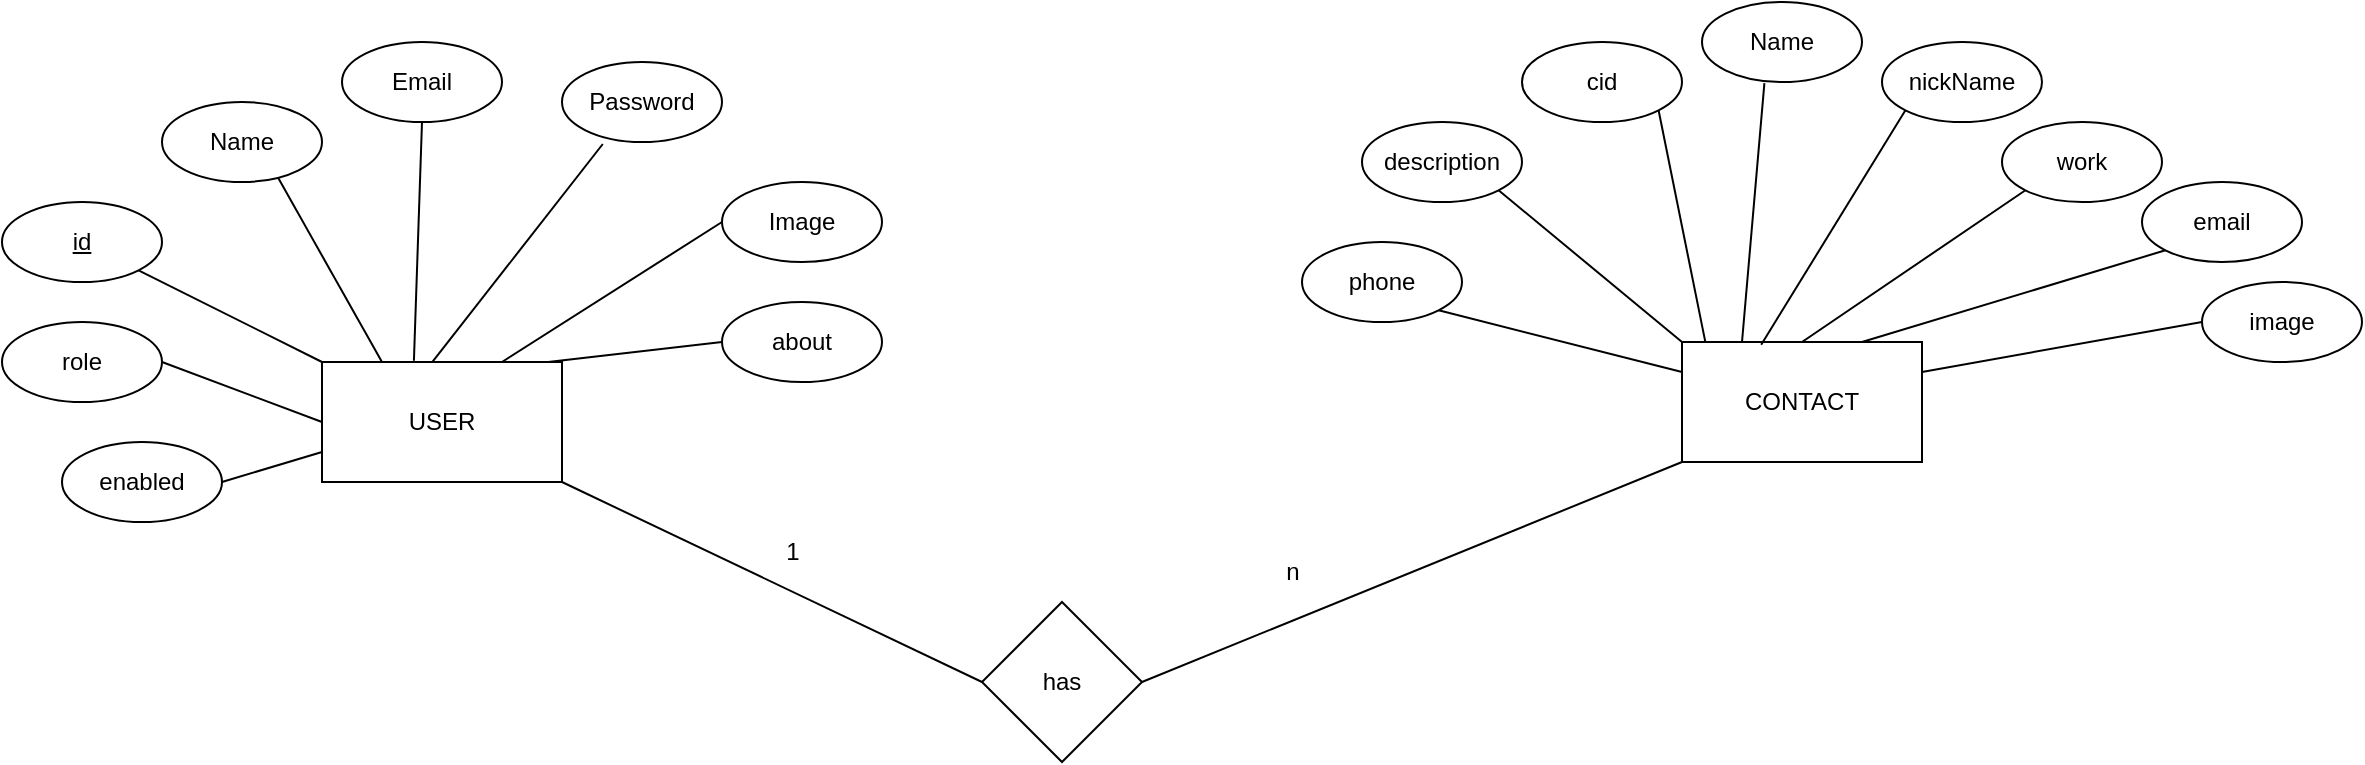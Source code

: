 <mxfile version="21.6.1" type="github">
  <diagram name="Page-1" id="QdCy8k0QCse23ssXacSh">
    <mxGraphModel dx="1050" dy="587" grid="1" gridSize="10" guides="1" tooltips="1" connect="1" arrows="1" fold="1" page="1" pageScale="1" pageWidth="1200" pageHeight="1920" math="0" shadow="0">
      <root>
        <mxCell id="0" />
        <mxCell id="1" parent="0" />
        <mxCell id="Jkfbep3SMitjDdXwMNfX-2" value="CONTACT" style="rounded=0;whiteSpace=wrap;html=1;" parent="1" vertex="1">
          <mxGeometry x="840" y="230" width="120" height="60" as="geometry" />
        </mxCell>
        <mxCell id="Jkfbep3SMitjDdXwMNfX-3" value="about" style="ellipse;whiteSpace=wrap;html=1;" parent="1" vertex="1">
          <mxGeometry x="360" y="210" width="80" height="40" as="geometry" />
        </mxCell>
        <mxCell id="Jkfbep3SMitjDdXwMNfX-4" value="&lt;u&gt;id&lt;/u&gt;" style="ellipse;whiteSpace=wrap;html=1;" parent="1" vertex="1">
          <mxGeometry y="160" width="80" height="40" as="geometry" />
        </mxCell>
        <mxCell id="Jkfbep3SMitjDdXwMNfX-5" value="Image" style="ellipse;whiteSpace=wrap;html=1;" parent="1" vertex="1">
          <mxGeometry x="360" y="150" width="80" height="40" as="geometry" />
        </mxCell>
        <mxCell id="Jkfbep3SMitjDdXwMNfX-6" value="Password" style="ellipse;whiteSpace=wrap;html=1;" parent="1" vertex="1">
          <mxGeometry x="280" y="90" width="80" height="40" as="geometry" />
        </mxCell>
        <mxCell id="Jkfbep3SMitjDdXwMNfX-7" value="Email" style="ellipse;whiteSpace=wrap;html=1;" parent="1" vertex="1">
          <mxGeometry x="170" y="80" width="80" height="40" as="geometry" />
        </mxCell>
        <mxCell id="Jkfbep3SMitjDdXwMNfX-8" value="Name" style="ellipse;whiteSpace=wrap;html=1;" parent="1" vertex="1">
          <mxGeometry x="80" y="110" width="80" height="40" as="geometry" />
        </mxCell>
        <mxCell id="Jkfbep3SMitjDdXwMNfX-9" value="role" style="ellipse;whiteSpace=wrap;html=1;" parent="1" vertex="1">
          <mxGeometry y="220" width="80" height="40" as="geometry" />
        </mxCell>
        <mxCell id="Jkfbep3SMitjDdXwMNfX-10" value="enabled" style="ellipse;whiteSpace=wrap;html=1;" parent="1" vertex="1">
          <mxGeometry x="30" y="280" width="80" height="40" as="geometry" />
        </mxCell>
        <mxCell id="Jkfbep3SMitjDdXwMNfX-11" value="" style="endArrow=none;html=1;rounded=0;entryX=0.725;entryY=0.945;entryDx=0;entryDy=0;entryPerimeter=0;exitX=0.25;exitY=0;exitDx=0;exitDy=0;" parent="1" source="Jkfbep3SMitjDdXwMNfX-1" target="Jkfbep3SMitjDdXwMNfX-8" edge="1">
          <mxGeometry width="50" height="50" relative="1" as="geometry">
            <mxPoint x="390" y="330" as="sourcePoint" />
            <mxPoint x="440" y="280" as="targetPoint" />
          </mxGeometry>
        </mxCell>
        <mxCell id="Jkfbep3SMitjDdXwMNfX-12" value="" style="endArrow=none;html=1;rounded=0;entryX=0;entryY=0.5;entryDx=0;entryDy=0;exitX=0.75;exitY=0;exitDx=0;exitDy=0;" parent="1" source="Jkfbep3SMitjDdXwMNfX-1" target="Jkfbep3SMitjDdXwMNfX-5" edge="1">
          <mxGeometry width="50" height="50" relative="1" as="geometry">
            <mxPoint x="200" y="240" as="sourcePoint" />
            <mxPoint x="148" y="158" as="targetPoint" />
          </mxGeometry>
        </mxCell>
        <mxCell id="Jkfbep3SMitjDdXwMNfX-13" value="" style="endArrow=none;html=1;rounded=0;entryX=0.255;entryY=1.025;entryDx=0;entryDy=0;entryPerimeter=0;exitX=0.443;exitY=0.043;exitDx=0;exitDy=0;exitPerimeter=0;" parent="1" source="Jkfbep3SMitjDdXwMNfX-1" target="Jkfbep3SMitjDdXwMNfX-6" edge="1">
          <mxGeometry width="50" height="50" relative="1" as="geometry">
            <mxPoint x="210" y="250" as="sourcePoint" />
            <mxPoint x="158" y="168" as="targetPoint" />
          </mxGeometry>
        </mxCell>
        <mxCell id="Jkfbep3SMitjDdXwMNfX-14" value="" style="endArrow=none;html=1;rounded=0;entryX=0.5;entryY=1;entryDx=0;entryDy=0;exitX=0.383;exitY=-0.01;exitDx=0;exitDy=0;exitPerimeter=0;" parent="1" source="Jkfbep3SMitjDdXwMNfX-1" target="Jkfbep3SMitjDdXwMNfX-7" edge="1">
          <mxGeometry width="50" height="50" relative="1" as="geometry">
            <mxPoint x="220" y="260" as="sourcePoint" />
            <mxPoint x="168" y="178" as="targetPoint" />
          </mxGeometry>
        </mxCell>
        <mxCell id="Jkfbep3SMitjDdXwMNfX-16" value="" style="endArrow=none;html=1;rounded=0;entryX=0.87;entryY=0.017;entryDx=0;entryDy=0;exitX=0;exitY=0.5;exitDx=0;exitDy=0;entryPerimeter=0;" parent="1" source="Jkfbep3SMitjDdXwMNfX-3" target="Jkfbep3SMitjDdXwMNfX-1" edge="1">
          <mxGeometry width="50" height="50" relative="1" as="geometry">
            <mxPoint x="200" y="240" as="sourcePoint" />
            <mxPoint x="360" y="170" as="targetPoint" />
          </mxGeometry>
        </mxCell>
        <mxCell id="Jkfbep3SMitjDdXwMNfX-1" value="USER" style="rounded=0;whiteSpace=wrap;html=1;" parent="1" vertex="1">
          <mxGeometry x="160" y="240" width="120" height="60" as="geometry" />
        </mxCell>
        <mxCell id="Jkfbep3SMitjDdXwMNfX-17" value="" style="endArrow=none;html=1;rounded=0;entryX=1;entryY=1;entryDx=0;entryDy=0;exitX=0;exitY=0;exitDx=0;exitDy=0;" parent="1" source="Jkfbep3SMitjDdXwMNfX-1" target="Jkfbep3SMitjDdXwMNfX-4" edge="1">
          <mxGeometry width="50" height="50" relative="1" as="geometry">
            <mxPoint x="390" y="330" as="sourcePoint" />
            <mxPoint x="440" y="280" as="targetPoint" />
          </mxGeometry>
        </mxCell>
        <mxCell id="Jkfbep3SMitjDdXwMNfX-18" value="" style="endArrow=none;html=1;rounded=0;entryX=1;entryY=0.5;entryDx=0;entryDy=0;exitX=0;exitY=0.5;exitDx=0;exitDy=0;" parent="1" source="Jkfbep3SMitjDdXwMNfX-1" target="Jkfbep3SMitjDdXwMNfX-9" edge="1">
          <mxGeometry width="50" height="50" relative="1" as="geometry">
            <mxPoint x="390" y="330" as="sourcePoint" />
            <mxPoint x="440" y="280" as="targetPoint" />
          </mxGeometry>
        </mxCell>
        <mxCell id="Jkfbep3SMitjDdXwMNfX-19" value="" style="endArrow=none;html=1;rounded=0;entryX=1;entryY=0.5;entryDx=0;entryDy=0;exitX=0;exitY=0.75;exitDx=0;exitDy=0;" parent="1" source="Jkfbep3SMitjDdXwMNfX-1" target="Jkfbep3SMitjDdXwMNfX-10" edge="1">
          <mxGeometry width="50" height="50" relative="1" as="geometry">
            <mxPoint x="390" y="330" as="sourcePoint" />
            <mxPoint x="440" y="280" as="targetPoint" />
          </mxGeometry>
        </mxCell>
        <mxCell id="Jkfbep3SMitjDdXwMNfX-20" value="description" style="ellipse;whiteSpace=wrap;html=1;" parent="1" vertex="1">
          <mxGeometry x="680" y="120" width="80" height="40" as="geometry" />
        </mxCell>
        <mxCell id="Jkfbep3SMitjDdXwMNfX-21" value="phone" style="ellipse;whiteSpace=wrap;html=1;" parent="1" vertex="1">
          <mxGeometry x="650" y="180" width="80" height="40" as="geometry" />
        </mxCell>
        <mxCell id="Jkfbep3SMitjDdXwMNfX-22" value="image" style="ellipse;whiteSpace=wrap;html=1;" parent="1" vertex="1">
          <mxGeometry x="1100" y="200" width="80" height="40" as="geometry" />
        </mxCell>
        <mxCell id="Jkfbep3SMitjDdXwMNfX-23" value="work" style="ellipse;whiteSpace=wrap;html=1;" parent="1" vertex="1">
          <mxGeometry x="1000" y="120" width="80" height="40" as="geometry" />
        </mxCell>
        <mxCell id="Jkfbep3SMitjDdXwMNfX-24" value="nickName" style="ellipse;whiteSpace=wrap;html=1;" parent="1" vertex="1">
          <mxGeometry x="940" y="80" width="80" height="40" as="geometry" />
        </mxCell>
        <mxCell id="Jkfbep3SMitjDdXwMNfX-25" value="Name" style="ellipse;whiteSpace=wrap;html=1;" parent="1" vertex="1">
          <mxGeometry x="850" y="60" width="80" height="40" as="geometry" />
        </mxCell>
        <mxCell id="Jkfbep3SMitjDdXwMNfX-26" value="cid" style="ellipse;whiteSpace=wrap;html=1;" parent="1" vertex="1">
          <mxGeometry x="760" y="80" width="80" height="40" as="geometry" />
        </mxCell>
        <mxCell id="Jkfbep3SMitjDdXwMNfX-27" value="email" style="ellipse;whiteSpace=wrap;html=1;" parent="1" vertex="1">
          <mxGeometry x="1070" y="150" width="80" height="40" as="geometry" />
        </mxCell>
        <mxCell id="Jkfbep3SMitjDdXwMNfX-29" value="" style="endArrow=none;html=1;rounded=0;exitX=1;exitY=1;exitDx=0;exitDy=0;entryX=0;entryY=0.25;entryDx=0;entryDy=0;" parent="1" source="Jkfbep3SMitjDdXwMNfX-21" target="Jkfbep3SMitjDdXwMNfX-2" edge="1">
          <mxGeometry width="50" height="50" relative="1" as="geometry">
            <mxPoint x="720" y="296" as="sourcePoint" />
            <mxPoint x="610" y="350" as="targetPoint" />
          </mxGeometry>
        </mxCell>
        <mxCell id="Jkfbep3SMitjDdXwMNfX-31" value="" style="endArrow=none;html=1;rounded=0;exitX=1;exitY=1;exitDx=0;exitDy=0;entryX=0;entryY=0;entryDx=0;entryDy=0;" parent="1" source="Jkfbep3SMitjDdXwMNfX-20" target="Jkfbep3SMitjDdXwMNfX-2" edge="1">
          <mxGeometry width="50" height="50" relative="1" as="geometry">
            <mxPoint x="730" y="306" as="sourcePoint" />
            <mxPoint x="620" y="360" as="targetPoint" />
          </mxGeometry>
        </mxCell>
        <mxCell id="Jkfbep3SMitjDdXwMNfX-32" value="" style="endArrow=none;html=1;rounded=0;exitX=1;exitY=1;exitDx=0;exitDy=0;entryX=0.097;entryY=-0.003;entryDx=0;entryDy=0;entryPerimeter=0;" parent="1" source="Jkfbep3SMitjDdXwMNfX-26" target="Jkfbep3SMitjDdXwMNfX-2" edge="1">
          <mxGeometry width="50" height="50" relative="1" as="geometry">
            <mxPoint x="740" y="316" as="sourcePoint" />
            <mxPoint x="630" y="370" as="targetPoint" />
          </mxGeometry>
        </mxCell>
        <mxCell id="Jkfbep3SMitjDdXwMNfX-33" value="" style="endArrow=none;html=1;rounded=0;exitX=0.39;exitY=1.015;exitDx=0;exitDy=0;exitPerimeter=0;entryX=0.25;entryY=0;entryDx=0;entryDy=0;" parent="1" source="Jkfbep3SMitjDdXwMNfX-25" target="Jkfbep3SMitjDdXwMNfX-2" edge="1">
          <mxGeometry width="50" height="50" relative="1" as="geometry">
            <mxPoint x="750" y="326" as="sourcePoint" />
            <mxPoint x="640" y="380" as="targetPoint" />
          </mxGeometry>
        </mxCell>
        <mxCell id="Jkfbep3SMitjDdXwMNfX-34" value="" style="endArrow=none;html=1;rounded=0;exitX=0;exitY=1;exitDx=0;exitDy=0;entryX=0.33;entryY=0.023;entryDx=0;entryDy=0;entryPerimeter=0;" parent="1" source="Jkfbep3SMitjDdXwMNfX-24" target="Jkfbep3SMitjDdXwMNfX-2" edge="1">
          <mxGeometry width="50" height="50" relative="1" as="geometry">
            <mxPoint x="760" y="336" as="sourcePoint" />
            <mxPoint x="650" y="390" as="targetPoint" />
          </mxGeometry>
        </mxCell>
        <mxCell id="Jkfbep3SMitjDdXwMNfX-35" value="" style="endArrow=none;html=1;rounded=0;exitX=0;exitY=1;exitDx=0;exitDy=0;entryX=0.5;entryY=0;entryDx=0;entryDy=0;" parent="1" source="Jkfbep3SMitjDdXwMNfX-23" target="Jkfbep3SMitjDdXwMNfX-2" edge="1">
          <mxGeometry width="50" height="50" relative="1" as="geometry">
            <mxPoint x="770" y="346" as="sourcePoint" />
            <mxPoint x="660" y="400" as="targetPoint" />
          </mxGeometry>
        </mxCell>
        <mxCell id="Jkfbep3SMitjDdXwMNfX-36" value="" style="endArrow=none;html=1;rounded=0;exitX=0;exitY=1;exitDx=0;exitDy=0;entryX=0.75;entryY=0;entryDx=0;entryDy=0;" parent="1" source="Jkfbep3SMitjDdXwMNfX-27" target="Jkfbep3SMitjDdXwMNfX-2" edge="1">
          <mxGeometry width="50" height="50" relative="1" as="geometry">
            <mxPoint x="780" y="356" as="sourcePoint" />
            <mxPoint x="670" y="410" as="targetPoint" />
          </mxGeometry>
        </mxCell>
        <mxCell id="Jkfbep3SMitjDdXwMNfX-37" value="" style="endArrow=none;html=1;rounded=0;exitX=0;exitY=0.5;exitDx=0;exitDy=0;entryX=1;entryY=0.25;entryDx=0;entryDy=0;" parent="1" source="Jkfbep3SMitjDdXwMNfX-22" target="Jkfbep3SMitjDdXwMNfX-2" edge="1">
          <mxGeometry width="50" height="50" relative="1" as="geometry">
            <mxPoint x="790" y="366" as="sourcePoint" />
            <mxPoint x="680" y="420" as="targetPoint" />
          </mxGeometry>
        </mxCell>
        <mxCell id="Jkfbep3SMitjDdXwMNfX-38" value="has" style="rhombus;whiteSpace=wrap;html=1;" parent="1" vertex="1">
          <mxGeometry x="490" y="360" width="80" height="80" as="geometry" />
        </mxCell>
        <mxCell id="Jkfbep3SMitjDdXwMNfX-39" value="" style="endArrow=none;html=1;rounded=0;entryX=0;entryY=1;entryDx=0;entryDy=0;exitX=1;exitY=0.5;exitDx=0;exitDy=0;" parent="1" source="Jkfbep3SMitjDdXwMNfX-38" target="Jkfbep3SMitjDdXwMNfX-2" edge="1">
          <mxGeometry width="50" height="50" relative="1" as="geometry">
            <mxPoint x="490" y="330" as="sourcePoint" />
            <mxPoint x="540" y="280" as="targetPoint" />
          </mxGeometry>
        </mxCell>
        <mxCell id="Jkfbep3SMitjDdXwMNfX-40" value="" style="endArrow=none;html=1;rounded=0;entryX=1;entryY=1;entryDx=0;entryDy=0;exitX=0;exitY=0.5;exitDx=0;exitDy=0;" parent="1" source="Jkfbep3SMitjDdXwMNfX-38" target="Jkfbep3SMitjDdXwMNfX-1" edge="1">
          <mxGeometry width="50" height="50" relative="1" as="geometry">
            <mxPoint x="490" y="330" as="sourcePoint" />
            <mxPoint x="540" y="280" as="targetPoint" />
          </mxGeometry>
        </mxCell>
        <mxCell id="Jkfbep3SMitjDdXwMNfX-41" value="1" style="text;html=1;align=center;verticalAlign=middle;resizable=0;points=[];autosize=1;strokeColor=none;fillColor=none;" parent="1" vertex="1">
          <mxGeometry x="380" y="320" width="30" height="30" as="geometry" />
        </mxCell>
        <mxCell id="Jkfbep3SMitjDdXwMNfX-42" value="n" style="text;html=1;align=center;verticalAlign=middle;resizable=0;points=[];autosize=1;strokeColor=none;fillColor=none;" parent="1" vertex="1">
          <mxGeometry x="630" y="330" width="30" height="30" as="geometry" />
        </mxCell>
      </root>
    </mxGraphModel>
  </diagram>
</mxfile>
